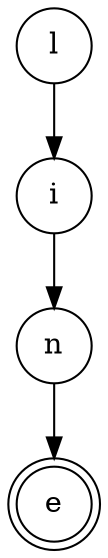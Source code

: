 digraph {   
    node [shape = doublecircle, color = black] e ;
    node [shape = circle];
    node [color= black];
    l -> i -> n -> e;	
}